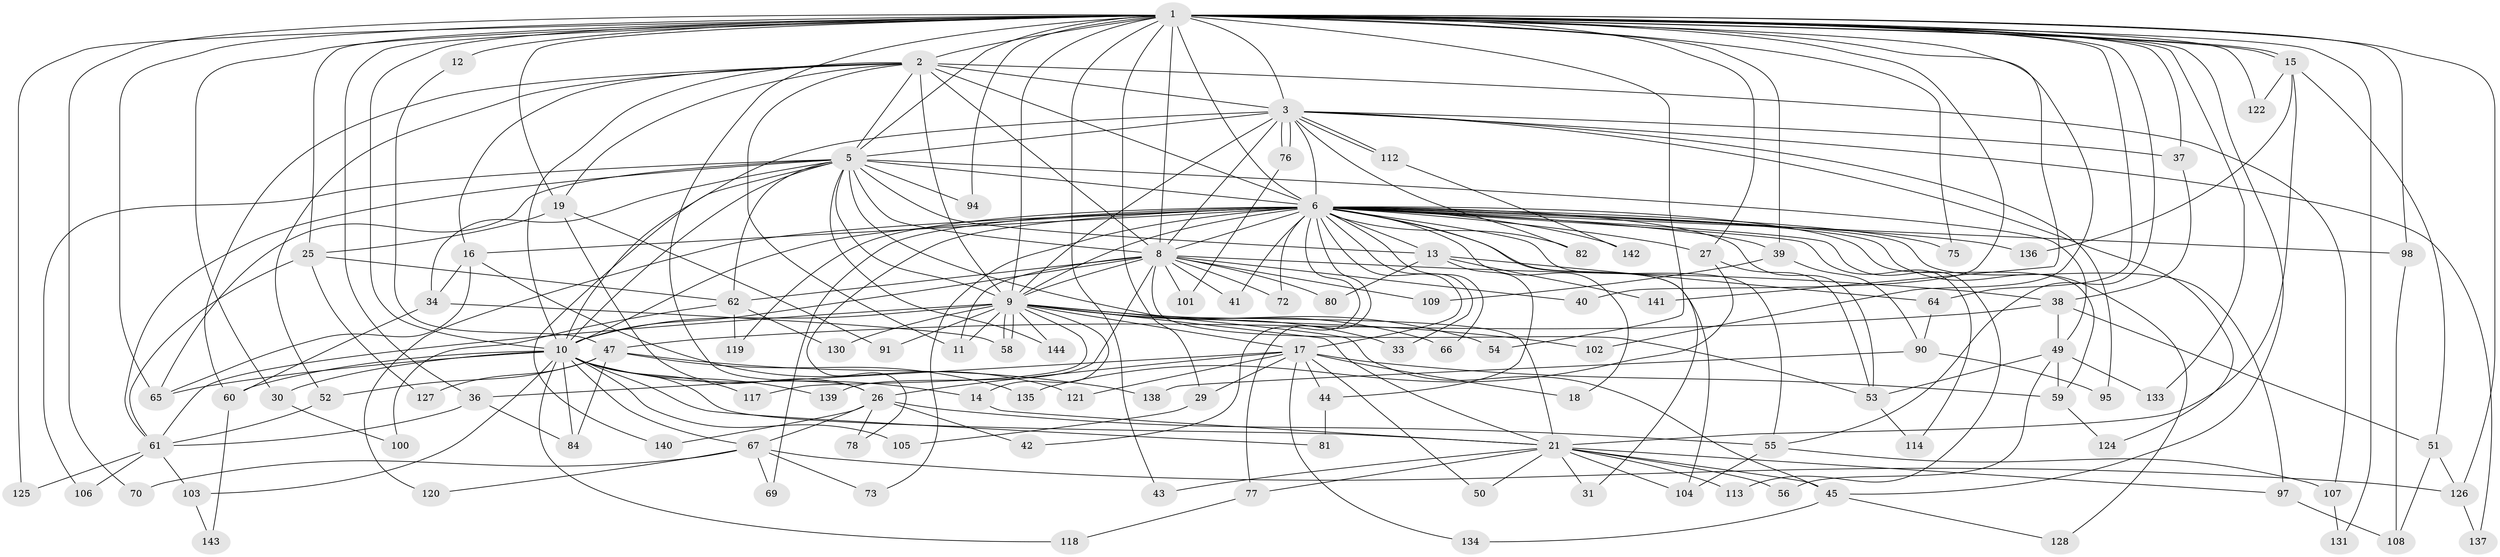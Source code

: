 // original degree distribution, {32: 0.006944444444444444, 17: 0.006944444444444444, 19: 0.013888888888888888, 20: 0.013888888888888888, 25: 0.013888888888888888, 26: 0.006944444444444444, 28: 0.006944444444444444, 3: 0.2222222222222222, 4: 0.06944444444444445, 6: 0.027777777777777776, 5: 0.05555555555555555, 9: 0.006944444444444444, 2: 0.5208333333333334, 13: 0.006944444444444444, 8: 0.013888888888888888, 7: 0.006944444444444444}
// Generated by graph-tools (version 1.1) at 2025/41/03/06/25 10:41:34]
// undirected, 110 vertices, 253 edges
graph export_dot {
graph [start="1"]
  node [color=gray90,style=filled];
  1 [super="+4"];
  2 [super="+32"];
  3 [super="+46"];
  5 [super="+23"];
  6 [super="+7"];
  8 [super="+85"];
  9 [super="+93"];
  10 [super="+24"];
  11 [super="+63"];
  12 [super="+115"];
  13 [super="+20"];
  14;
  15 [super="+22"];
  16 [super="+116"];
  17 [super="+28"];
  18;
  19;
  21 [super="+83"];
  25 [super="+48"];
  26 [super="+35"];
  27 [super="+123"];
  29;
  30;
  31;
  33;
  34 [super="+99"];
  36 [super="+79"];
  37;
  38;
  39;
  40;
  41;
  42;
  43;
  44;
  45 [super="+57"];
  47 [super="+92"];
  49;
  50;
  51;
  52 [super="+89"];
  53 [super="+87"];
  54;
  55 [super="+86"];
  56;
  58 [super="+110"];
  59 [super="+68"];
  60 [super="+74"];
  61 [super="+71"];
  62 [super="+88"];
  64;
  65 [super="+96"];
  66;
  67;
  69;
  70;
  72;
  73;
  75;
  76;
  77;
  78;
  80;
  81;
  82;
  84;
  90;
  91;
  94;
  95;
  97;
  98;
  100;
  101;
  102;
  103;
  104 [super="+111"];
  105;
  106;
  107;
  108 [super="+129"];
  109;
  112;
  113;
  114;
  117;
  118;
  119;
  120;
  121;
  122;
  124;
  125;
  126 [super="+132"];
  127;
  128;
  130;
  131;
  133;
  134;
  135;
  136;
  137;
  138;
  139;
  140;
  141;
  142;
  143;
  144;
  1 -- 2 [weight=2];
  1 -- 3 [weight=2];
  1 -- 5 [weight=2];
  1 -- 6 [weight=4];
  1 -- 8 [weight=2];
  1 -- 9 [weight=2];
  1 -- 10 [weight=2];
  1 -- 12 [weight=3];
  1 -- 15;
  1 -- 15;
  1 -- 19;
  1 -- 25 [weight=2];
  1 -- 29;
  1 -- 37;
  1 -- 43;
  1 -- 45;
  1 -- 54;
  1 -- 55;
  1 -- 64;
  1 -- 65;
  1 -- 70;
  1 -- 102;
  1 -- 122;
  1 -- 125;
  1 -- 131;
  1 -- 133;
  1 -- 141;
  1 -- 75;
  1 -- 27;
  1 -- 94;
  1 -- 30;
  1 -- 98;
  1 -- 36;
  1 -- 39;
  1 -- 40;
  1 -- 126;
  1 -- 26;
  2 -- 3;
  2 -- 5;
  2 -- 6 [weight=2];
  2 -- 8;
  2 -- 9;
  2 -- 10;
  2 -- 11;
  2 -- 16;
  2 -- 19;
  2 -- 52;
  2 -- 60;
  2 -- 107;
  3 -- 5;
  3 -- 6 [weight=2];
  3 -- 8;
  3 -- 9;
  3 -- 10 [weight=2];
  3 -- 37;
  3 -- 76;
  3 -- 76;
  3 -- 82;
  3 -- 95;
  3 -- 112;
  3 -- 112;
  3 -- 124;
  3 -- 137;
  5 -- 6 [weight=2];
  5 -- 8;
  5 -- 9;
  5 -- 10;
  5 -- 34 [weight=2];
  5 -- 49;
  5 -- 61;
  5 -- 62;
  5 -- 106;
  5 -- 140;
  5 -- 144;
  5 -- 13;
  5 -- 21;
  5 -- 94;
  5 -- 65;
  6 -- 8 [weight=2];
  6 -- 9 [weight=3];
  6 -- 10 [weight=2];
  6 -- 13 [weight=2];
  6 -- 16;
  6 -- 17;
  6 -- 18;
  6 -- 39;
  6 -- 42;
  6 -- 59;
  6 -- 69;
  6 -- 72;
  6 -- 75;
  6 -- 77;
  6 -- 78;
  6 -- 97;
  6 -- 104;
  6 -- 114;
  6 -- 128;
  6 -- 66;
  6 -- 136;
  6 -- 73;
  6 -- 142;
  6 -- 82;
  6 -- 119;
  6 -- 27;
  6 -- 31;
  6 -- 33;
  6 -- 98;
  6 -- 41;
  6 -- 113;
  6 -- 55;
  6 -- 120;
  6 -- 53;
  8 -- 9;
  8 -- 10 [weight=2];
  8 -- 11;
  8 -- 38;
  8 -- 40;
  8 -- 41;
  8 -- 53;
  8 -- 72;
  8 -- 80;
  8 -- 101;
  8 -- 139;
  8 -- 62;
  8 -- 109;
  9 -- 10 [weight=2];
  9 -- 14;
  9 -- 17 [weight=2];
  9 -- 21;
  9 -- 33;
  9 -- 45;
  9 -- 54;
  9 -- 58;
  9 -- 58;
  9 -- 61;
  9 -- 66;
  9 -- 91;
  9 -- 102;
  9 -- 117;
  9 -- 130;
  9 -- 144;
  9 -- 11;
  10 -- 14;
  10 -- 21;
  10 -- 30;
  10 -- 60;
  10 -- 65;
  10 -- 67;
  10 -- 81;
  10 -- 84;
  10 -- 103;
  10 -- 105;
  10 -- 117;
  10 -- 118;
  10 -- 139;
  12 -- 47;
  13 -- 44;
  13 -- 64;
  13 -- 80;
  13 -- 141;
  14 -- 21;
  15 -- 51;
  15 -- 122;
  15 -- 136;
  15 -- 21;
  16 -- 34;
  16 -- 121;
  16 -- 65;
  17 -- 18;
  17 -- 26;
  17 -- 29;
  17 -- 44;
  17 -- 59;
  17 -- 121;
  17 -- 50;
  17 -- 36;
  17 -- 134;
  19 -- 25;
  19 -- 26;
  19 -- 91;
  21 -- 31;
  21 -- 43;
  21 -- 50;
  21 -- 56;
  21 -- 77;
  21 -- 97;
  21 -- 113;
  21 -- 45;
  21 -- 104;
  25 -- 61;
  25 -- 62;
  25 -- 127;
  26 -- 42;
  26 -- 67;
  26 -- 78;
  26 -- 140;
  26 -- 55;
  27 -- 53;
  27 -- 135;
  29 -- 105;
  30 -- 100;
  34 -- 60;
  34 -- 58;
  36 -- 84;
  36 -- 61;
  37 -- 38;
  38 -- 47;
  38 -- 49;
  38 -- 51;
  39 -- 90;
  39 -- 109;
  44 -- 81;
  45 -- 128;
  45 -- 134;
  47 -- 52;
  47 -- 127;
  47 -- 135;
  47 -- 138;
  47 -- 84;
  49 -- 53;
  49 -- 56;
  49 -- 133;
  49 -- 59;
  51 -- 108;
  51 -- 126;
  52 -- 61;
  53 -- 114;
  55 -- 107;
  55 -- 104;
  59 -- 124;
  60 -- 143;
  61 -- 103;
  61 -- 106;
  61 -- 125;
  62 -- 130;
  62 -- 100;
  62 -- 119;
  64 -- 90;
  67 -- 69;
  67 -- 70;
  67 -- 73;
  67 -- 120;
  67 -- 126;
  76 -- 101;
  77 -- 118;
  90 -- 95;
  90 -- 138;
  97 -- 108;
  98 -- 108;
  103 -- 143;
  107 -- 131;
  112 -- 142;
  126 -- 137;
}
